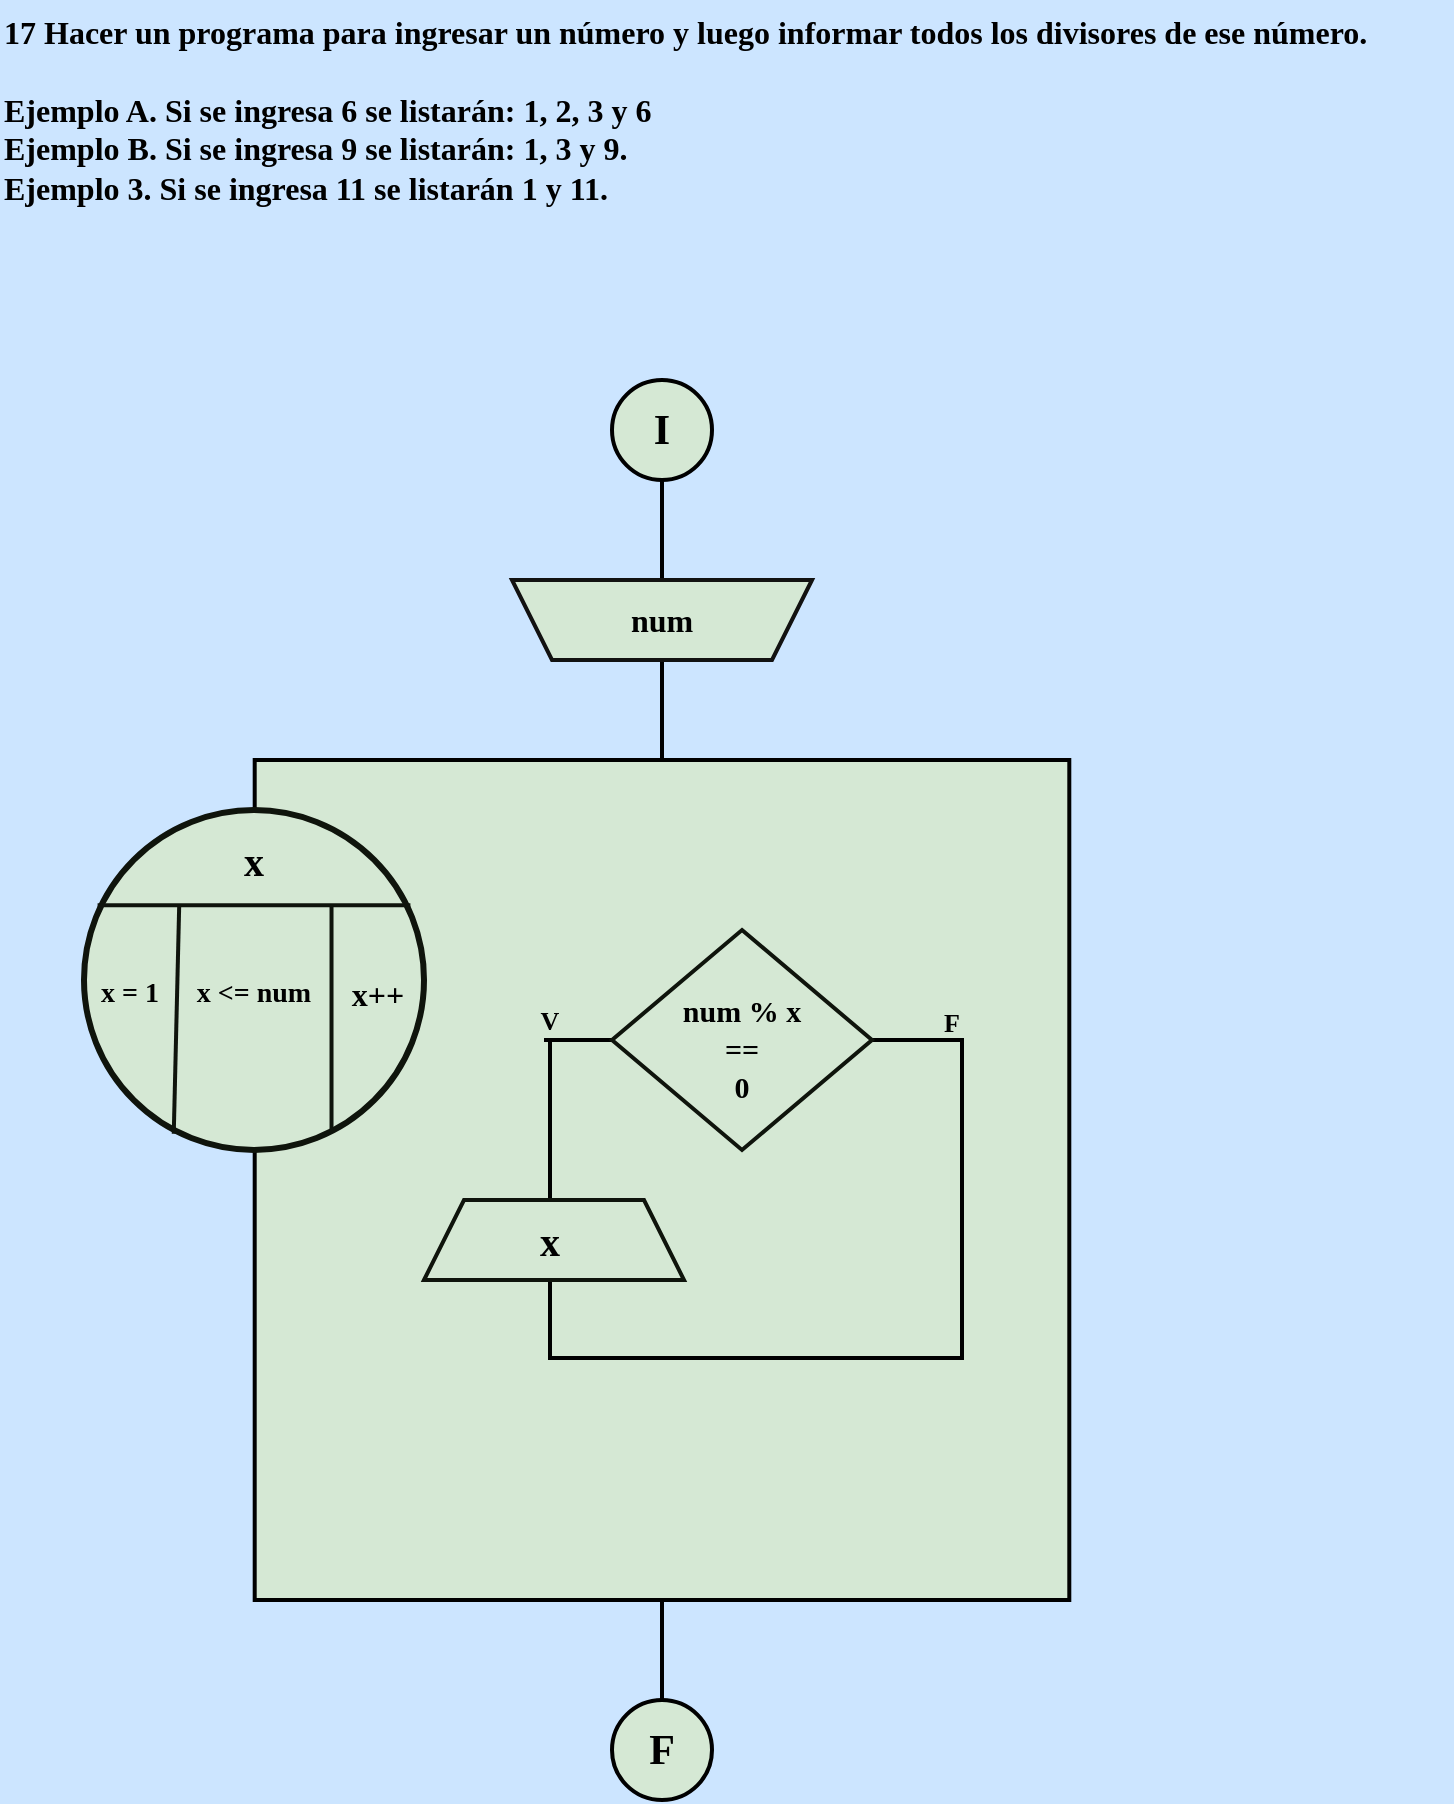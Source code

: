 <mxfile version="24.1.0" type="device">
  <diagram name="Página-1" id="llCkeUeYHokbtF5viglv">
    <mxGraphModel dx="1420" dy="830" grid="1" gridSize="10" guides="1" tooltips="1" connect="1" arrows="1" fold="1" page="1" pageScale="1" pageWidth="827" pageHeight="1169" background="#CCE5FF" math="0" shadow="0">
      <root>
        <mxCell id="0" />
        <mxCell id="1" parent="0" />
        <mxCell id="s0-CPVHgHW3RgJkMsbGV-1" value="&lt;font style=&quot;font-size: 16px;&quot; color=&quot;#000000&quot; face=&quot;Comic Sans MS&quot;&gt;&lt;b&gt;17 Hacer un programa para ingresar un número y luego informar todos los divisores de ese número. &lt;br&gt;&lt;br&gt;Ejemplo A. Si se ingresa 6 se listarán: 1, 2, 3 y 6&lt;br&gt;Ejemplo B. Si se ingresa 9 se listarán: 1, 3 y 9.&lt;br&gt;Ejemplo 3. Si se ingresa 11 se listarán 1 y 11.&lt;/b&gt;&lt;/font&gt;" style="text;whiteSpace=wrap;html=1;fontFamily=Architects Daughter;fontSource=https%3A%2F%2Ffonts.googleapis.com%2Fcss%3Ffamily%3DArchitects%2BDaughter;" vertex="1" parent="1">
          <mxGeometry x="64" y="10" width="726" height="140" as="geometry" />
        </mxCell>
        <mxCell id="s0-CPVHgHW3RgJkMsbGV-22" value="" style="whiteSpace=wrap;html=1;rounded=0;labelBackgroundColor=none;strokeColor=#000000;strokeWidth=2;align=center;verticalAlign=middle;fontFamily=Helvetica;fontSize=12;fontColor=default;fillColor=#d5e8d4;container=0;" vertex="1" parent="1">
          <mxGeometry x="191.35" y="390" width="407.3" height="420" as="geometry" />
        </mxCell>
        <mxCell id="s0-CPVHgHW3RgJkMsbGV-45" value="" style="line;strokeWidth=2;direction=south;html=1;hachureGap=4;fontFamily=Architects Daughter;fontSource=https://fonts.googleapis.com/css?family=Architects+Daughter;strokeColor=#000000;container=0;" vertex="1" parent="1">
          <mxGeometry x="390" y="250" width="10" height="50" as="geometry" />
        </mxCell>
        <mxCell id="s0-CPVHgHW3RgJkMsbGV-43" value="" style="line;strokeWidth=2;direction=south;html=1;hachureGap=4;fontFamily=Architects Daughter;fontSource=https://fonts.googleapis.com/css?family=Architects+Daughter;strokeColor=#000000;container=0;" vertex="1" parent="1">
          <mxGeometry x="390" y="340" width="10" height="50" as="geometry" />
        </mxCell>
        <mxCell id="s0-CPVHgHW3RgJkMsbGV-158" value="" style="line;strokeWidth=2;html=1;perimeter=backbonePerimeter;points=[];outlineConnect=0;hachureGap=4;fontFamily=Architects Daughter;fontSource=https://fonts.googleapis.com/css?family=Architects+Daughter;strokeColor=#000000;container=0;" vertex="1" parent="1">
          <mxGeometry x="336" y="525" width="34" height="10" as="geometry" />
        </mxCell>
        <mxCell id="s0-CPVHgHW3RgJkMsbGV-44" value="" style="line;strokeWidth=2;direction=south;html=1;hachureGap=4;fontFamily=Architects Daughter;fontSource=https://fonts.googleapis.com/css?family=Architects+Daughter;strokeColor=#000000;container=0;" vertex="1" parent="1">
          <mxGeometry x="334" y="530" width="10" height="80" as="geometry" />
        </mxCell>
        <mxCell id="s0-CPVHgHW3RgJkMsbGV-157" value="" style="line;strokeWidth=2;html=1;perimeter=backbonePerimeter;points=[];outlineConnect=0;hachureGap=4;fontFamily=Architects Daughter;fontSource=https://fonts.googleapis.com/css?family=Architects+Daughter;strokeColor=#000000;container=0;" vertex="1" parent="1">
          <mxGeometry x="500" y="525" width="46" height="10" as="geometry" />
        </mxCell>
        <mxCell id="s0-CPVHgHW3RgJkMsbGV-42" value="" style="line;strokeWidth=2;direction=south;html=1;hachureGap=4;fontFamily=Architects Daughter;fontSource=https://fonts.googleapis.com/css?family=Architects+Daughter;strokeColor=#000000;container=0;" vertex="1" parent="1">
          <mxGeometry x="540" y="530" width="10" height="160" as="geometry" />
        </mxCell>
        <mxCell id="s0-CPVHgHW3RgJkMsbGV-46" value="" style="line;strokeWidth=2;direction=south;html=1;hachureGap=4;fontFamily=Architects Daughter;fontSource=https://fonts.googleapis.com/css?family=Architects+Daughter;strokeColor=#000000;container=0;" vertex="1" parent="1">
          <mxGeometry x="334" y="650" width="10" height="40" as="geometry" />
        </mxCell>
        <mxCell id="s0-CPVHgHW3RgJkMsbGV-57" value="" style="line;strokeWidth=2;html=1;perimeter=backbonePerimeter;points=[];outlineConnect=0;hachureGap=4;fontFamily=Architects Daughter;fontSource=https://fonts.googleapis.com/css?family=Architects+Daughter;strokeColor=#000000;container=0;" vertex="1" parent="1">
          <mxGeometry x="338" y="684" width="208" height="10" as="geometry" />
        </mxCell>
        <mxCell id="s0-CPVHgHW3RgJkMsbGV-51" value="" style="line;strokeWidth=2;direction=south;html=1;hachureGap=4;fontFamily=Architects Daughter;fontSource=https://fonts.googleapis.com/css?family=Architects+Daughter;strokeColor=#000000;container=0;" vertex="1" parent="1">
          <mxGeometry x="390" y="810" width="10" height="50" as="geometry" />
        </mxCell>
        <mxCell id="s0-CPVHgHW3RgJkMsbGV-2" value="" style="strokeWidth=2;html=1;shape=mxgraph.flowchart.start_2;whiteSpace=wrap;rounded=0;labelBackgroundColor=none;strokeColor=#000000;align=center;verticalAlign=middle;fontFamily=Helvetica;fontSize=12;fontColor=default;fillColor=#d5e8d4;container=0;" vertex="1" parent="1">
          <mxGeometry x="370" y="200" width="50" height="50" as="geometry" />
        </mxCell>
        <mxCell id="s0-CPVHgHW3RgJkMsbGV-4" value="&lt;font size=&quot;1&quot; color=&quot;#000000&quot; face=&quot;Comic Sans MS&quot;&gt;&lt;b style=&quot;font-size: 21px;&quot;&gt;I&lt;/b&gt;&lt;/font&gt;" style="text;strokeColor=none;align=center;fillColor=none;html=1;verticalAlign=middle;whiteSpace=wrap;rounded=0;fontFamily=Architects Daughter;fontSource=https%3A%2F%2Ffonts.googleapis.com%2Fcss%3Ffamily%3DArchitects%2BDaughter;container=0;" vertex="1" parent="1">
          <mxGeometry x="375" y="205" width="40" height="40" as="geometry" />
        </mxCell>
        <mxCell id="s0-CPVHgHW3RgJkMsbGV-3" value="" style="strokeWidth=2;html=1;shape=mxgraph.flowchart.start_2;whiteSpace=wrap;rounded=0;labelBackgroundColor=none;strokeColor=#000000;align=center;verticalAlign=middle;fontFamily=Helvetica;fontSize=12;fontColor=default;fillColor=#d5e8d4;container=0;" vertex="1" parent="1">
          <mxGeometry x="370" y="860" width="50" height="50" as="geometry" />
        </mxCell>
        <mxCell id="s0-CPVHgHW3RgJkMsbGV-5" value="&lt;font size=&quot;1&quot; color=&quot;#000000&quot; face=&quot;Comic Sans MS&quot;&gt;&lt;b style=&quot;font-size: 21px;&quot;&gt;F&lt;/b&gt;&lt;/font&gt;" style="text;strokeColor=none;align=center;fillColor=none;html=1;verticalAlign=middle;whiteSpace=wrap;rounded=0;fontFamily=Architects Daughter;fontSource=https://fonts.googleapis.com/css?family=Architects+Daughter;container=0;" vertex="1" parent="1">
          <mxGeometry x="375" y="865" width="40" height="40" as="geometry" />
        </mxCell>
        <mxCell id="s0-CPVHgHW3RgJkMsbGV-11" value="" style="shape=trapezoid;perimeter=trapezoidPerimeter;whiteSpace=wrap;html=1;fixedSize=1;rounded=0;labelBackgroundColor=none;strokeColor=#121211;strokeWidth=2;align=center;verticalAlign=middle;fontFamily=Helvetica;fontSize=12;fontColor=default;fillColor=#d5e8d4;direction=west;container=0;" vertex="1" parent="1">
          <mxGeometry x="320" y="300" width="150" height="40" as="geometry">
            <mxRectangle x="-1020" y="-650" width="50" height="40" as="alternateBounds" />
          </mxGeometry>
        </mxCell>
        <mxCell id="s0-CPVHgHW3RgJkMsbGV-12" value="&lt;font face=&quot;Comic Sans MS&quot; color=&quot;#000000&quot;&gt;&lt;span style=&quot;font-size: 16px;&quot;&gt;&lt;b&gt;num&lt;/b&gt;&lt;/span&gt;&lt;/font&gt;" style="text;strokeColor=none;align=center;fillColor=none;html=1;verticalAlign=middle;whiteSpace=wrap;rounded=0;fontFamily=Architects Daughter;fontSource=https://fonts.googleapis.com/css?family=Architects+Daughter;container=0;" vertex="1" parent="1">
          <mxGeometry x="365" y="305" width="60" height="30" as="geometry" />
        </mxCell>
        <mxCell id="s0-CPVHgHW3RgJkMsbGV-24" value="" style="ellipse;whiteSpace=wrap;html=1;aspect=fixed;rounded=0;labelBackgroundColor=none;strokeColor=#0F140C;strokeWidth=3;align=center;verticalAlign=middle;fontFamily=Helvetica;fontSize=12;fontColor=default;fillColor=#d5e8d4;container=0;" vertex="1" parent="1">
          <mxGeometry x="106" y="415" width="170" height="170" as="geometry" />
        </mxCell>
        <mxCell id="s0-CPVHgHW3RgJkMsbGV-25" value="" style="endArrow=none;html=1;rounded=0;strokeColor=#0F140C;fontFamily=Helvetica;fontSize=12;fontColor=default;fillColor=#B2C9AB;strokeWidth=2;" edge="1" parent="1">
          <mxGeometry width="50" height="50" relative="1" as="geometry">
            <mxPoint x="269.2" y="462.6" as="sourcePoint" />
            <mxPoint x="112.8" y="462.6" as="targetPoint" />
          </mxGeometry>
        </mxCell>
        <mxCell id="s0-CPVHgHW3RgJkMsbGV-26" value="" style="endArrow=none;html=1;rounded=0;strokeColor=#0F140C;fontFamily=Helvetica;fontSize=12;fontColor=default;fillColor=#B2C9AB;exitX=0.264;exitY=0.952;exitDx=0;exitDy=0;exitPerimeter=0;strokeWidth=2;" edge="1" parent="1" source="s0-CPVHgHW3RgJkMsbGV-24">
          <mxGeometry width="50" height="50" relative="1" as="geometry">
            <mxPoint x="146.8" y="517.0" as="sourcePoint" />
            <mxPoint x="153.6" y="462.6" as="targetPoint" />
          </mxGeometry>
        </mxCell>
        <mxCell id="s0-CPVHgHW3RgJkMsbGV-27" value="" style="endArrow=none;html=1;rounded=0;strokeColor=#0F140C;fontFamily=Helvetica;fontSize=12;fontColor=default;fillColor=#B2C9AB;exitX=0.728;exitY=0.948;exitDx=0;exitDy=0;exitPerimeter=0;strokeWidth=2;" edge="1" parent="1" source="s0-CPVHgHW3RgJkMsbGV-24">
          <mxGeometry width="50" height="50" relative="1" as="geometry">
            <mxPoint x="208" y="530.6" as="sourcePoint" />
            <mxPoint x="229.76" y="462.6" as="targetPoint" />
          </mxGeometry>
        </mxCell>
        <mxCell id="s0-CPVHgHW3RgJkMsbGV-29" value="&lt;font size=&quot;1&quot; face=&quot;Comic Sans MS&quot; color=&quot;#000000&quot;&gt;&lt;b style=&quot;font-size: 20px;&quot;&gt;x&lt;/b&gt;&lt;/font&gt;" style="text;strokeColor=none;align=center;fillColor=none;html=1;verticalAlign=middle;whiteSpace=wrap;rounded=0;fontFamily=Architects Daughter;fontSource=https://fonts.googleapis.com/css?family=Architects+Daughter;container=0;" vertex="1" parent="1">
          <mxGeometry x="161" y="425" width="60" height="30" as="geometry" />
        </mxCell>
        <mxCell id="s0-CPVHgHW3RgJkMsbGV-30" value="&lt;font size=&quot;1&quot; face=&quot;Comic Sans MS&quot; color=&quot;#000000&quot;&gt;&lt;b style=&quot;font-size: 14px;&quot;&gt;x = 1&lt;/b&gt;&lt;/font&gt;" style="text;strokeColor=none;align=center;fillColor=none;html=1;verticalAlign=middle;whiteSpace=wrap;rounded=0;fontFamily=Architects Daughter;fontSource=https://fonts.googleapis.com/css?family=Architects+Daughter;container=0;" vertex="1" parent="1">
          <mxGeometry x="109" y="497" width="40" height="20" as="geometry" />
        </mxCell>
        <mxCell id="s0-CPVHgHW3RgJkMsbGV-31" value="&lt;font size=&quot;1&quot; face=&quot;Comic Sans MS&quot; color=&quot;#000000&quot;&gt;&lt;b style=&quot;font-size: 14px;&quot;&gt;x &amp;lt;= num&lt;/b&gt;&lt;/font&gt;" style="text;strokeColor=none;align=center;fillColor=none;html=1;verticalAlign=middle;whiteSpace=wrap;rounded=0;fontFamily=Architects Daughter;fontSource=https://fonts.googleapis.com/css?family=Architects+Daughter;container=0;" vertex="1" parent="1">
          <mxGeometry x="156" y="497" width="70" height="20" as="geometry" />
        </mxCell>
        <mxCell id="s0-CPVHgHW3RgJkMsbGV-32" value="&lt;font size=&quot;1&quot; face=&quot;Comic Sans MS&quot; color=&quot;#000000&quot;&gt;&lt;b style=&quot;font-size: 16px;&quot;&gt;x++&lt;/b&gt;&lt;/font&gt;" style="text;strokeColor=none;align=center;fillColor=none;html=1;verticalAlign=middle;whiteSpace=wrap;rounded=0;fontFamily=Architects Daughter;fontSource=https://fonts.googleapis.com/css?family=Architects+Daughter;container=0;" vertex="1" parent="1">
          <mxGeometry x="233" y="497" width="40" height="20" as="geometry" />
        </mxCell>
        <mxCell id="s0-CPVHgHW3RgJkMsbGV-36" value="" style="rhombus;whiteSpace=wrap;html=1;rounded=0;labelBackgroundColor=none;strokeColor=#0F140C;strokeWidth=2;align=center;verticalAlign=middle;fontFamily=Helvetica;fontSize=12;fontColor=default;fillColor=#d5e8d4;container=0;" vertex="1" parent="1">
          <mxGeometry x="370" y="475" width="130" height="110" as="geometry" />
        </mxCell>
        <mxCell id="s0-CPVHgHW3RgJkMsbGV-37" value="&lt;font style=&quot;font-size: 15px;&quot;&gt;&lt;b&gt;&lt;font style=&quot;font-size: 15px;&quot; color=&quot;#000000&quot; face=&quot;Comic Sans MS&quot;&gt;num %&amp;nbsp;&lt;/font&gt;&lt;/b&gt;&lt;b style=&quot;background-color: initial;&quot;&gt;&lt;font style=&quot;font-size: 15px;&quot; color=&quot;#000000&quot; face=&quot;Comic Sans MS&quot;&gt;x&lt;/font&gt;&lt;/b&gt;&lt;/font&gt;&lt;div style=&quot;font-size: 15px;&quot;&gt;&lt;b style=&quot;background-color: initial;&quot;&gt;&lt;font style=&quot;font-size: 15px;&quot; color=&quot;#000000&quot; face=&quot;Comic Sans MS&quot;&gt;==&lt;/font&gt;&lt;/b&gt;&lt;/div&gt;&lt;div style=&quot;font-size: 15px;&quot;&gt;&lt;b style=&quot;background-color: initial;&quot;&gt;&lt;font style=&quot;font-size: 15px;&quot; color=&quot;#000000&quot; face=&quot;Comic Sans MS&quot;&gt;0&lt;/font&gt;&lt;/b&gt;&lt;/div&gt;" style="text;strokeColor=none;align=center;fillColor=none;html=1;verticalAlign=middle;whiteSpace=wrap;rounded=0;fontFamily=Architects Daughter;fontSource=https%3A%2F%2Ffonts.googleapis.com%2Fcss%3Ffamily%3DArchitects%2BDaughter;container=0;" vertex="1" parent="1">
          <mxGeometry x="400" y="505" width="70" height="60" as="geometry" />
        </mxCell>
        <mxCell id="s0-CPVHgHW3RgJkMsbGV-39" value="" style="shape=trapezoid;perimeter=trapezoidPerimeter;whiteSpace=wrap;html=1;fixedSize=1;rounded=0;labelBackgroundColor=none;strokeColor=#0F140C;strokeWidth=2;align=center;verticalAlign=middle;fontFamily=Helvetica;fontSize=12;fontColor=default;fillColor=#d5e8d4;container=0;" vertex="1" parent="1">
          <mxGeometry x="276" y="610" width="130" height="40" as="geometry" />
        </mxCell>
        <mxCell id="s0-CPVHgHW3RgJkMsbGV-40" value="&lt;font size=&quot;1&quot; face=&quot;Comic Sans MS&quot; color=&quot;#000000&quot;&gt;&lt;b style=&quot;font-size: 20px;&quot;&gt;x&lt;/b&gt;&lt;/font&gt;" style="text;strokeColor=none;align=center;fillColor=none;html=1;verticalAlign=middle;whiteSpace=wrap;rounded=0;fontFamily=Architects Daughter;fontSource=https://fonts.googleapis.com/css?family=Architects+Daughter;container=0;" vertex="1" parent="1">
          <mxGeometry x="309" y="615" width="60" height="30" as="geometry" />
        </mxCell>
        <mxCell id="s0-CPVHgHW3RgJkMsbGV-162" value="&lt;b&gt;&lt;font color=&quot;#000000&quot; style=&quot;font-size: 13px;&quot; face=&quot;Comic Sans MS&quot;&gt;V&lt;/font&gt;&lt;/b&gt;" style="text;strokeColor=none;align=center;fillColor=none;html=1;verticalAlign=middle;whiteSpace=wrap;rounded=0;fontFamily=Architects Daughter;fontSource=https%3A%2F%2Ffonts.googleapis.com%2Fcss%3Ffamily%3DArchitects%2BDaughter;" vertex="1" parent="1">
          <mxGeometry x="324" y="508" width="30" height="25" as="geometry" />
        </mxCell>
        <mxCell id="s0-CPVHgHW3RgJkMsbGV-163" value="&lt;b&gt;&lt;font color=&quot;#000000&quot; style=&quot;font-size: 13px;&quot; face=&quot;Comic Sans MS&quot;&gt;F&lt;/font&gt;&lt;/b&gt;" style="text;strokeColor=none;align=center;fillColor=none;html=1;verticalAlign=middle;whiteSpace=wrap;rounded=0;fontFamily=Architects Daughter;fontSource=https://fonts.googleapis.com/css?family=Architects+Daughter;" vertex="1" parent="1">
          <mxGeometry x="525" y="509" width="30" height="25" as="geometry" />
        </mxCell>
      </root>
    </mxGraphModel>
  </diagram>
</mxfile>
